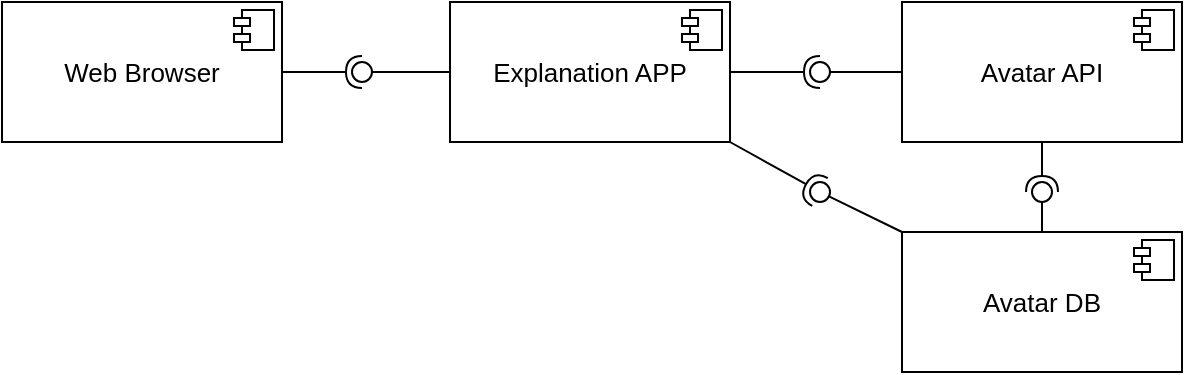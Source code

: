 <mxfile version="13.7.7" type="device"><diagram id="9UU4KCVUn6b3eLITSDzK" name="Page-1"><mxGraphModel dx="1422" dy="831" grid="1" gridSize="10" guides="1" tooltips="1" connect="1" arrows="1" fold="1" page="1" pageScale="1" pageWidth="827" pageHeight="1169" math="0" shadow="0"><root><mxCell id="0"/><mxCell id="1" parent="0"/><mxCell id="pBNKaGoS1km_KQyFbF-W-6" value="&lt;p style=&quot;margin: 0px ; margin-top: 6px ; text-align: center&quot;&gt;&lt;font style=&quot;font-size: 13px&quot;&gt;&lt;br&gt;&lt;/font&gt;&lt;/p&gt;&lt;p style=&quot;margin: 0px ; margin-top: 6px ; text-align: center&quot;&gt;&lt;font style=&quot;font-size: 13px&quot;&gt;Explanation APP&lt;/font&gt;&lt;/p&gt;" style="align=left;overflow=fill;html=1;" parent="1" vertex="1"><mxGeometry x="284" y="90" width="140" height="70" as="geometry"/></mxCell><mxCell id="pBNKaGoS1km_KQyFbF-W-7" value="" style="shape=component;jettyWidth=8;jettyHeight=4;" parent="pBNKaGoS1km_KQyFbF-W-6" vertex="1"><mxGeometry x="1" width="20" height="20" relative="1" as="geometry"><mxPoint x="-24" y="4" as="offset"/></mxGeometry></mxCell><mxCell id="Nxi0gh5ogkV0xNqSkjbt-25" value="&lt;p style=&quot;margin: 0px ; margin-top: 6px ; text-align: center&quot;&gt;&lt;font style=&quot;font-size: 13px&quot;&gt;&lt;br&gt;&lt;/font&gt;&lt;/p&gt;&lt;p style=&quot;margin: 0px ; margin-top: 6px ; text-align: center&quot;&gt;&lt;font style=&quot;font-size: 13px&quot;&gt;Avatar API&lt;br&gt;&lt;/font&gt;&lt;/p&gt;" style="align=left;overflow=fill;html=1;" parent="1" vertex="1"><mxGeometry x="510" y="90" width="140" height="70" as="geometry"/></mxCell><mxCell id="Nxi0gh5ogkV0xNqSkjbt-26" value="" style="shape=component;jettyWidth=8;jettyHeight=4;" parent="Nxi0gh5ogkV0xNqSkjbt-25" vertex="1"><mxGeometry x="1" width="20" height="20" relative="1" as="geometry"><mxPoint x="-24" y="4" as="offset"/></mxGeometry></mxCell><mxCell id="Nxi0gh5ogkV0xNqSkjbt-27" value="&lt;p style=&quot;margin: 0px ; margin-top: 6px ; text-align: center&quot;&gt;&lt;font style=&quot;font-size: 13px&quot;&gt;&lt;br&gt;&lt;/font&gt;&lt;/p&gt;&lt;p style=&quot;margin: 0px ; margin-top: 6px ; text-align: center&quot;&gt;&lt;font style=&quot;font-size: 13px&quot;&gt;Avatar DB&lt;/font&gt;&lt;/p&gt;" style="align=left;overflow=fill;html=1;" parent="1" vertex="1"><mxGeometry x="510" y="205" width="140" height="70" as="geometry"/></mxCell><mxCell id="Nxi0gh5ogkV0xNqSkjbt-28" value="" style="shape=component;jettyWidth=8;jettyHeight=4;" parent="Nxi0gh5ogkV0xNqSkjbt-27" vertex="1"><mxGeometry x="1" width="20" height="20" relative="1" as="geometry"><mxPoint x="-24" y="4" as="offset"/></mxGeometry></mxCell><mxCell id="Nxi0gh5ogkV0xNqSkjbt-31" value="&lt;p style=&quot;margin: 0px ; margin-top: 6px ; text-align: center&quot;&gt;&lt;font style=&quot;font-size: 13px&quot;&gt;&lt;br&gt;&lt;/font&gt;&lt;/p&gt;&lt;p style=&quot;margin: 0px ; margin-top: 6px ; text-align: center&quot;&gt;&lt;font style=&quot;font-size: 13px&quot;&gt;Web Browser&lt;br&gt;&lt;/font&gt;&lt;/p&gt;" style="align=left;overflow=fill;html=1;" parent="1" vertex="1"><mxGeometry x="60" y="90" width="140" height="70" as="geometry"/></mxCell><mxCell id="Nxi0gh5ogkV0xNqSkjbt-32" value="" style="shape=component;jettyWidth=8;jettyHeight=4;" parent="Nxi0gh5ogkV0xNqSkjbt-31" vertex="1"><mxGeometry x="1" width="20" height="20" relative="1" as="geometry"><mxPoint x="-24" y="4" as="offset"/></mxGeometry></mxCell><mxCell id="Nxi0gh5ogkV0xNqSkjbt-33" value="" style="rounded=0;orthogonalLoop=1;jettySize=auto;html=1;endArrow=none;endFill=0;fontSize=14;exitX=0;exitY=0.5;exitDx=0;exitDy=0;" parent="1" source="Nxi0gh5ogkV0xNqSkjbt-25" target="Nxi0gh5ogkV0xNqSkjbt-35" edge="1"><mxGeometry relative="1" as="geometry"><mxPoint x="449" y="165" as="sourcePoint"/></mxGeometry></mxCell><mxCell id="Nxi0gh5ogkV0xNqSkjbt-34" value="" style="rounded=0;orthogonalLoop=1;jettySize=auto;html=1;endArrow=halfCircle;endFill=0;entryX=0.5;entryY=0.5;entryDx=0;entryDy=0;endSize=6;strokeWidth=1;fontSize=14;exitX=1;exitY=0.5;exitDx=0;exitDy=0;" parent="1" source="pBNKaGoS1km_KQyFbF-W-6" target="Nxi0gh5ogkV0xNqSkjbt-35" edge="1"><mxGeometry relative="1" as="geometry"><mxPoint x="489" y="165" as="sourcePoint"/></mxGeometry></mxCell><mxCell id="Nxi0gh5ogkV0xNqSkjbt-35" value="" style="ellipse;whiteSpace=wrap;html=1;fontFamily=Helvetica;fontSize=12;fontColor=#000000;align=center;strokeColor=#000000;fillColor=#ffffff;points=[];aspect=fixed;resizable=0;" parent="1" vertex="1"><mxGeometry x="464" y="120" width="10" height="10" as="geometry"/></mxCell><mxCell id="Nxi0gh5ogkV0xNqSkjbt-36" value="" style="rounded=0;orthogonalLoop=1;jettySize=auto;html=1;endArrow=none;endFill=0;fontSize=14;exitX=0;exitY=0;exitDx=0;exitDy=0;" parent="1" source="Nxi0gh5ogkV0xNqSkjbt-27" target="Nxi0gh5ogkV0xNqSkjbt-38" edge="1"><mxGeometry relative="1" as="geometry"><mxPoint x="449" y="230" as="sourcePoint"/></mxGeometry></mxCell><mxCell id="Nxi0gh5ogkV0xNqSkjbt-37" value="" style="rounded=0;orthogonalLoop=1;jettySize=auto;html=1;endArrow=halfCircle;endFill=0;entryX=0.5;entryY=0.5;entryDx=0;entryDy=0;endSize=6;strokeWidth=1;fontSize=14;exitX=1;exitY=1;exitDx=0;exitDy=0;" parent="1" source="pBNKaGoS1km_KQyFbF-W-6" target="Nxi0gh5ogkV0xNqSkjbt-38" edge="1"><mxGeometry relative="1" as="geometry"><mxPoint x="424" y="240" as="sourcePoint"/></mxGeometry></mxCell><mxCell id="Nxi0gh5ogkV0xNqSkjbt-38" value="" style="ellipse;whiteSpace=wrap;html=1;fontFamily=Helvetica;fontSize=12;fontColor=#000000;align=center;strokeColor=#000000;fillColor=#ffffff;points=[];aspect=fixed;resizable=0;" parent="1" vertex="1"><mxGeometry x="464" y="180" width="10" height="10" as="geometry"/></mxCell><mxCell id="Nxi0gh5ogkV0xNqSkjbt-39" value="" style="rounded=0;orthogonalLoop=1;jettySize=auto;html=1;endArrow=none;endFill=0;fontSize=14;exitX=0.5;exitY=0;exitDx=0;exitDy=0;" parent="1" source="Nxi0gh5ogkV0xNqSkjbt-27" target="Nxi0gh5ogkV0xNqSkjbt-41" edge="1"><mxGeometry relative="1" as="geometry"><mxPoint x="560" y="185" as="sourcePoint"/></mxGeometry></mxCell><mxCell id="Nxi0gh5ogkV0xNqSkjbt-40" value="" style="rounded=0;orthogonalLoop=1;jettySize=auto;html=1;endArrow=halfCircle;endFill=0;entryX=0.5;entryY=0.5;entryDx=0;entryDy=0;endSize=6;strokeWidth=1;fontSize=14;exitX=0.5;exitY=1;exitDx=0;exitDy=0;" parent="1" source="Nxi0gh5ogkV0xNqSkjbt-25" target="Nxi0gh5ogkV0xNqSkjbt-41" edge="1"><mxGeometry relative="1" as="geometry"><mxPoint x="600" y="185" as="sourcePoint"/></mxGeometry></mxCell><mxCell id="Nxi0gh5ogkV0xNqSkjbt-41" value="" style="ellipse;whiteSpace=wrap;html=1;fontFamily=Helvetica;fontSize=12;fontColor=#000000;align=center;strokeColor=#000000;fillColor=#ffffff;points=[];aspect=fixed;resizable=0;" parent="1" vertex="1"><mxGeometry x="575" y="180" width="10" height="10" as="geometry"/></mxCell><mxCell id="Nxi0gh5ogkV0xNqSkjbt-50" value="" style="rounded=0;orthogonalLoop=1;jettySize=auto;html=1;endArrow=none;endFill=0;fontSize=14;" parent="1" source="pBNKaGoS1km_KQyFbF-W-6" target="Nxi0gh5ogkV0xNqSkjbt-52" edge="1"><mxGeometry relative="1" as="geometry"><mxPoint x="284" y="117.5" as="sourcePoint"/></mxGeometry></mxCell><mxCell id="Nxi0gh5ogkV0xNqSkjbt-51" value="" style="rounded=0;orthogonalLoop=1;jettySize=auto;html=1;endArrow=halfCircle;endFill=0;entryX=0.5;entryY=0.5;entryDx=0;entryDy=0;endSize=6;strokeWidth=1;fontSize=14;exitX=1;exitY=0.5;exitDx=0;exitDy=0;" parent="1" source="Nxi0gh5ogkV0xNqSkjbt-31" target="Nxi0gh5ogkV0xNqSkjbt-52" edge="1"><mxGeometry relative="1" as="geometry"><mxPoint x="230" y="150" as="sourcePoint"/></mxGeometry></mxCell><mxCell id="Nxi0gh5ogkV0xNqSkjbt-52" value="" style="ellipse;whiteSpace=wrap;html=1;fontFamily=Helvetica;fontSize=12;fontColor=#000000;align=center;strokeColor=#000000;fillColor=#ffffff;points=[];aspect=fixed;resizable=0;" parent="1" vertex="1"><mxGeometry x="235" y="120" width="10" height="10" as="geometry"/></mxCell></root></mxGraphModel></diagram></mxfile>